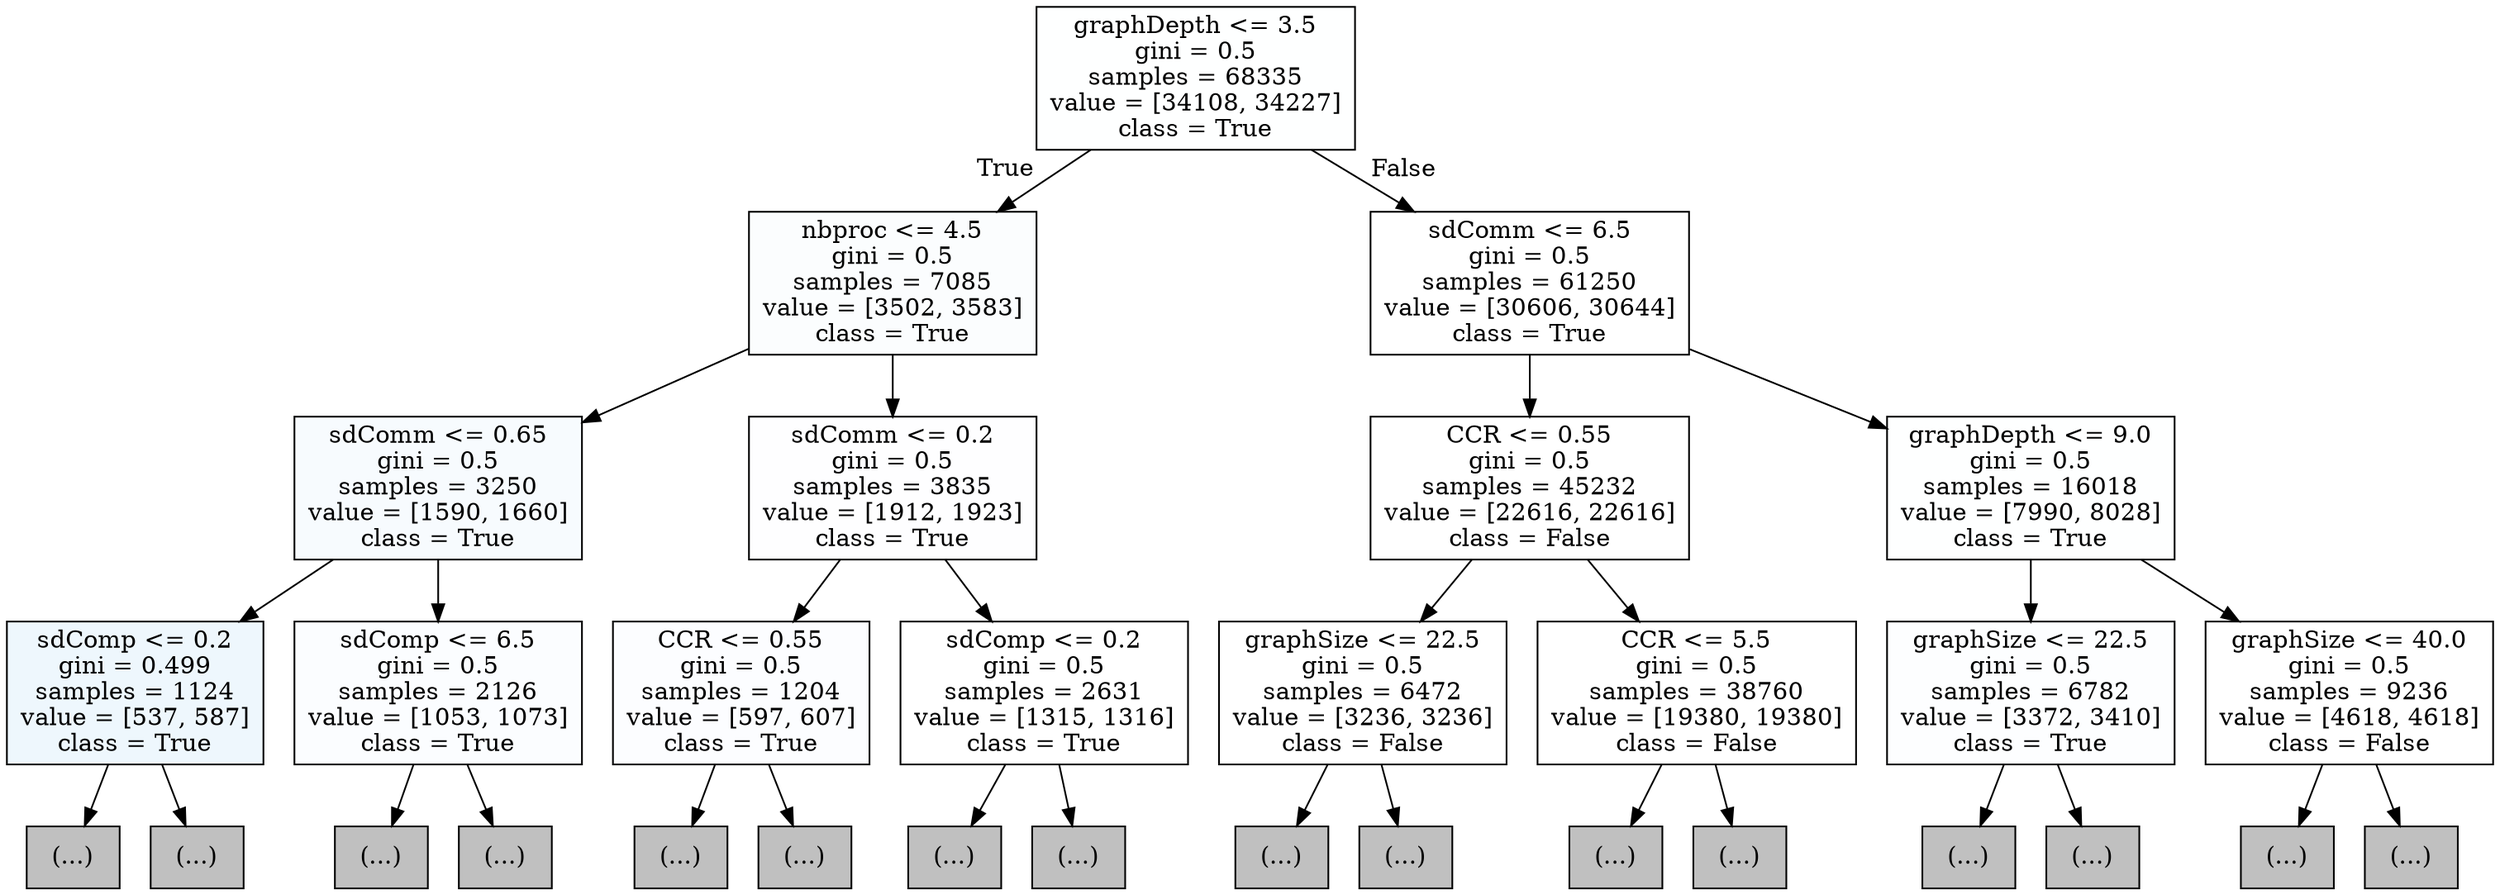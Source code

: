 digraph Tree {
node [shape=box, style="filled", color="black"] ;
0 [label="graphDepth <= 3.5\ngini = 0.5\nsamples = 68335\nvalue = [34108, 34227]\nclass = True", fillcolor="#feffff"] ;
1 [label="nbproc <= 4.5\ngini = 0.5\nsamples = 7085\nvalue = [3502, 3583]\nclass = True", fillcolor="#fbfdfe"] ;
0 -> 1 [labeldistance=2.5, labelangle=45, headlabel="True"] ;
2 [label="sdComm <= 0.65\ngini = 0.5\nsamples = 3250\nvalue = [1590, 1660]\nclass = True", fillcolor="#f7fbfe"] ;
1 -> 2 ;
3 [label="sdComp <= 0.2\ngini = 0.499\nsamples = 1124\nvalue = [537, 587]\nclass = True", fillcolor="#eef7fd"] ;
2 -> 3 ;
4 [label="(...)", fillcolor="#C0C0C0"] ;
3 -> 4 ;
25 [label="(...)", fillcolor="#C0C0C0"] ;
3 -> 25 ;
32 [label="sdComp <= 6.5\ngini = 0.5\nsamples = 2126\nvalue = [1053, 1073]\nclass = True", fillcolor="#fbfdff"] ;
2 -> 32 ;
33 [label="(...)", fillcolor="#C0C0C0"] ;
32 -> 33 ;
50 [label="(...)", fillcolor="#C0C0C0"] ;
32 -> 50 ;
55 [label="sdComm <= 0.2\ngini = 0.5\nsamples = 3835\nvalue = [1912, 1923]\nclass = True", fillcolor="#fefeff"] ;
1 -> 55 ;
56 [label="CCR <= 0.55\ngini = 0.5\nsamples = 1204\nvalue = [597, 607]\nclass = True", fillcolor="#fcfdff"] ;
55 -> 56 ;
57 [label="(...)", fillcolor="#C0C0C0"] ;
56 -> 57 ;
74 [label="(...)", fillcolor="#C0C0C0"] ;
56 -> 74 ;
79 [label="sdComp <= 0.2\ngini = 0.5\nsamples = 2631\nvalue = [1315, 1316]\nclass = True", fillcolor="#ffffff"] ;
55 -> 79 ;
80 [label="(...)", fillcolor="#C0C0C0"] ;
79 -> 80 ;
83 [label="(...)", fillcolor="#C0C0C0"] ;
79 -> 83 ;
108 [label="sdComm <= 6.5\ngini = 0.5\nsamples = 61250\nvalue = [30606, 30644]\nclass = True", fillcolor="#ffffff"] ;
0 -> 108 [labeldistance=2.5, labelangle=-45, headlabel="False"] ;
109 [label="CCR <= 0.55\ngini = 0.5\nsamples = 45232\nvalue = [22616, 22616]\nclass = False", fillcolor="#ffffff"] ;
108 -> 109 ;
110 [label="graphSize <= 22.5\ngini = 0.5\nsamples = 6472\nvalue = [3236, 3236]\nclass = False", fillcolor="#ffffff"] ;
109 -> 110 ;
111 [label="(...)", fillcolor="#C0C0C0"] ;
110 -> 111 ;
146 [label="(...)", fillcolor="#C0C0C0"] ;
110 -> 146 ;
343 [label="CCR <= 5.5\ngini = 0.5\nsamples = 38760\nvalue = [19380, 19380]\nclass = False", fillcolor="#ffffff"] ;
109 -> 343 ;
344 [label="(...)", fillcolor="#C0C0C0"] ;
343 -> 344 ;
587 [label="(...)", fillcolor="#C0C0C0"] ;
343 -> 587 ;
754 [label="graphDepth <= 9.0\ngini = 0.5\nsamples = 16018\nvalue = [7990, 8028]\nclass = True", fillcolor="#feffff"] ;
108 -> 754 ;
755 [label="graphSize <= 22.5\ngini = 0.5\nsamples = 6782\nvalue = [3372, 3410]\nclass = True", fillcolor="#fdfeff"] ;
754 -> 755 ;
756 [label="(...)", fillcolor="#C0C0C0"] ;
755 -> 756 ;
767 [label="(...)", fillcolor="#C0C0C0"] ;
755 -> 767 ;
790 [label="graphSize <= 40.0\ngini = 0.5\nsamples = 9236\nvalue = [4618, 4618]\nclass = False", fillcolor="#ffffff"] ;
754 -> 790 ;
791 [label="(...)", fillcolor="#C0C0C0"] ;
790 -> 791 ;
802 [label="(...)", fillcolor="#C0C0C0"] ;
790 -> 802 ;
}